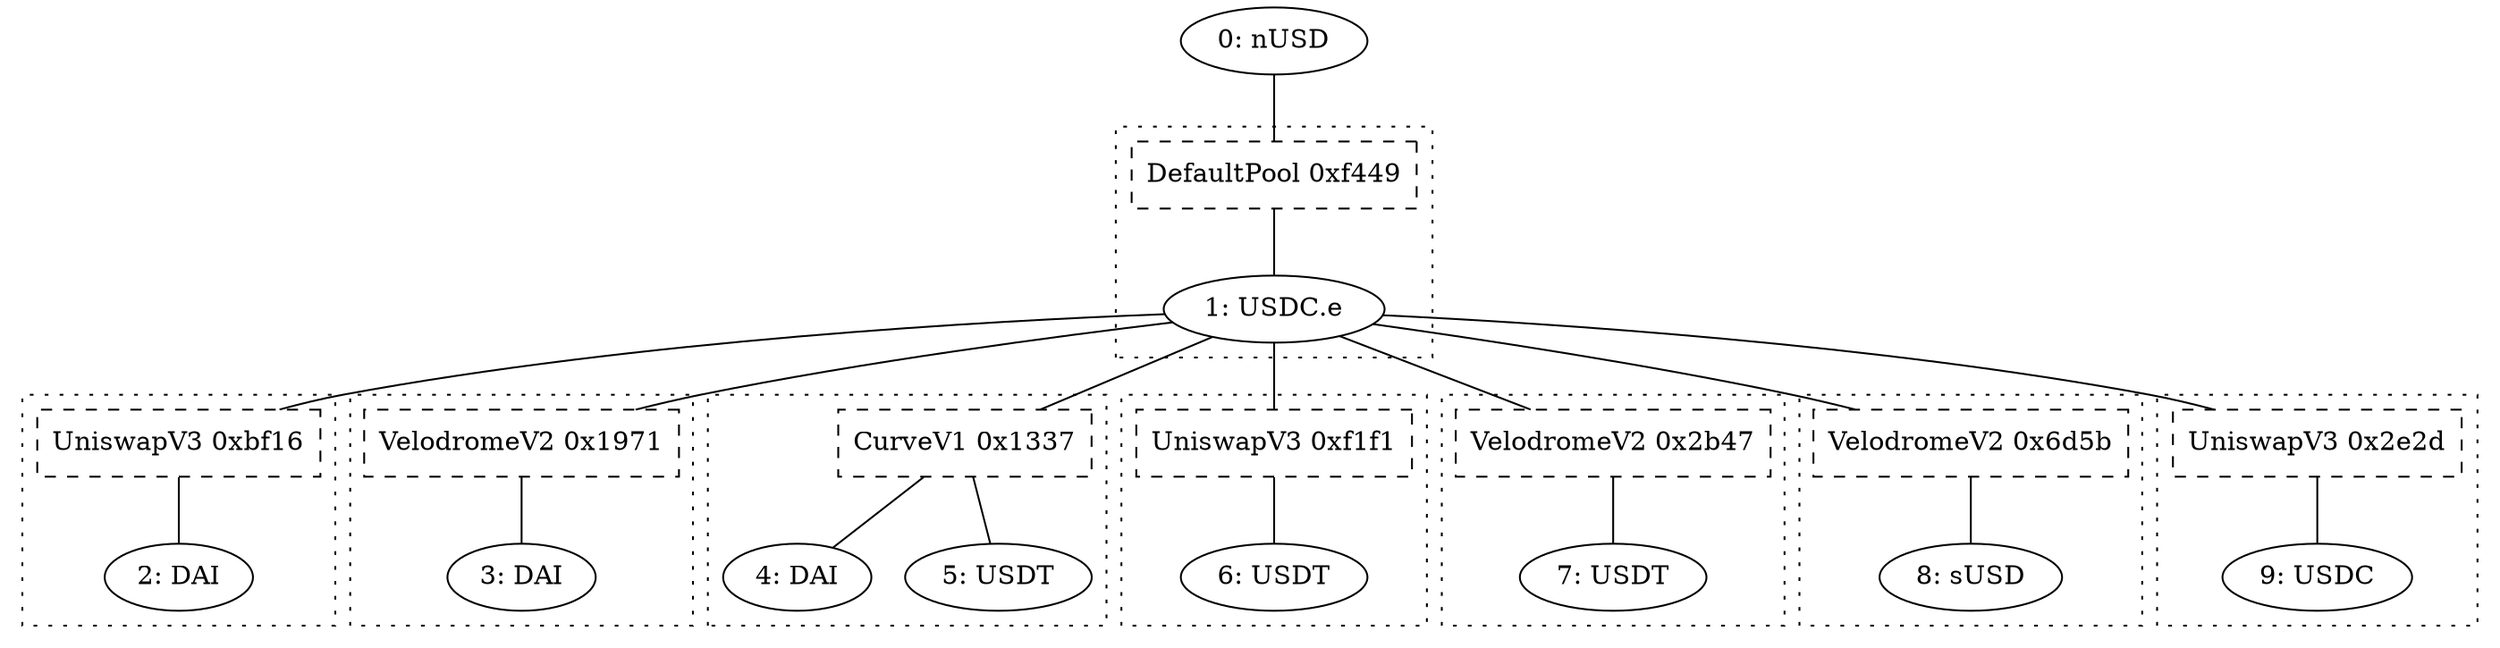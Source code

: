 graph G {
    token0 [label = "0: nUSD";];
    token1 [label = "1: USDC.e";];
    token2 [label = "2: DAI";];
    token3 [label = "3: DAI";];
    token4 [label = "4: DAI";];
    token5 [label = "5: USDT";];
    token6 [label = "6: USDT";];
    token7 [label = "7: USDT";];
    token8 [label = "8: sUSD";];
    token9 [label = "9: USDC";];
    pool0 [label = "DefaultPool 0xf449";shape = rect;style = dashed;];
    token0 -- pool0;
    subgraph cluster0 {
        style = dotted;
        pool0 -- token1;
        subgraph {
            rank = same;
            edge [style = invis;];
            token1;
        }
    }
    pool1 [label = "UniswapV3 0xbf16";shape = rect;style = dashed;];
    token1 -- pool1;
    subgraph cluster1 {
        style = dotted;
        pool1 -- token2;
        subgraph {
            rank = same;
            edge [style = invis;];
            token2;
        }
    }
    pool2 [label = "VelodromeV2 0x1971";shape = rect;style = dashed;];
    token1 -- pool2;
    subgraph cluster2 {
        style = dotted;
        pool2 -- token3;
        subgraph {
            rank = same;
            edge [style = invis;];
            token3;
        }
    }
    pool3 [label = "CurveV1 0x1337";shape = rect;style = dashed;];
    token1 -- pool3;
    subgraph cluster3 {
        style = dotted;
        pool3 -- token4;
        pool3 -- token5;
        subgraph {
            rank = same;
            edge [style = invis;];
            token4 -- token5;
        }
    }
    pool4 [label = "UniswapV3 0xf1f1";shape = rect;style = dashed;];
    token1 -- pool4;
    subgraph cluster4 {
        style = dotted;
        pool4 -- token6;
        subgraph {
            rank = same;
            edge [style = invis;];
            token6;
        }
    }
    pool5 [label = "VelodromeV2 0x2b47";shape = rect;style = dashed;];
    token1 -- pool5;
    subgraph cluster5 {
        style = dotted;
        pool5 -- token7;
        subgraph {
            rank = same;
            edge [style = invis;];
            token7;
        }
    }
    pool6 [label = "VelodromeV2 0x6d5b";shape = rect;style = dashed;];
    token1 -- pool6;
    subgraph cluster6 {
        style = dotted;
        pool6 -- token8;
        subgraph {
            rank = same;
            edge [style = invis;];
            token8;
        }
    }
    pool7 [label = "UniswapV3 0x2e2d";shape = rect;style = dashed;];
    token1 -- pool7;
    subgraph cluster7 {
        style = dotted;
        pool7 -- token9;
        subgraph {
            rank = same;
            edge [style = invis;];
            token9;
        }
    }
}
